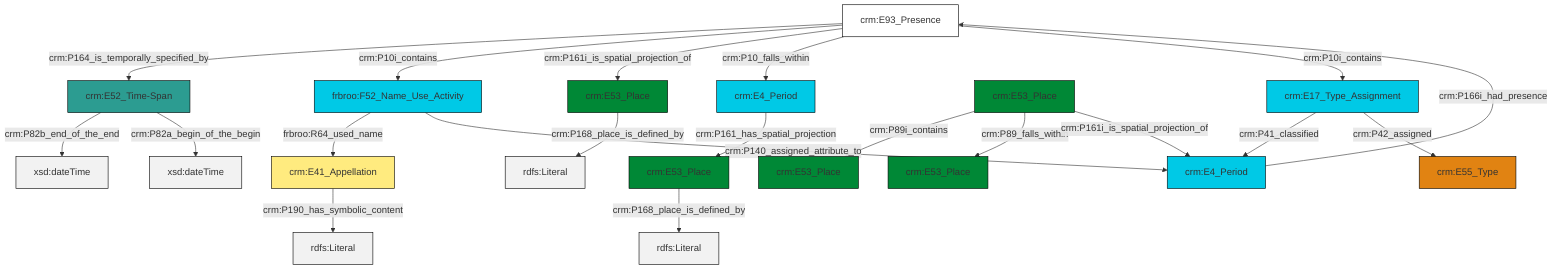 graph TD
classDef Literal fill:#f2f2f2,stroke:#000000;
classDef CRM_Entity fill:#FFFFFF,stroke:#000000;
classDef Temporal_Entity fill:#00C9E6, stroke:#000000;
classDef Type fill:#E18312, stroke:#000000;
classDef Time-Span fill:#2C9C91, stroke:#000000;
classDef Appellation fill:#FFEB7F, stroke:#000000;
classDef Place fill:#008836, stroke:#000000;
classDef Persistent_Item fill:#B266B2, stroke:#000000;
classDef Conceptual_Object fill:#FFD700, stroke:#000000;
classDef Physical_Thing fill:#D2B48C, stroke:#000000;
classDef Actor fill:#f58aad, stroke:#000000;
classDef PC_Classes fill:#4ce600, stroke:#000000;
classDef Multi fill:#cccccc,stroke:#000000;

0["crm:E41_Appellation"]:::Appellation -->|crm:P190_has_symbolic_content| 1[rdfs:Literal]:::Literal
2["crm:E93_Presence"]:::CRM_Entity -->|crm:P164_is_temporally_specified_by| 3["crm:E52_Time-Span"]:::Time-Span
6["crm:E53_Place"]:::Place -->|crm:P168_place_is_defined_by| 7[rdfs:Literal]:::Literal
3["crm:E52_Time-Span"]:::Time-Span -->|crm:P82b_end_of_the_end| 8[xsd:dateTime]:::Literal
9["crm:E4_Period"]:::Temporal_Entity -->|crm:P161_has_spatial_projection| 10["crm:E53_Place"]:::Place
12["crm:E53_Place"]:::Place -->|crm:P89i_contains| 13["crm:E53_Place"]:::Place
17["crm:E17_Type_Assignment"]:::Temporal_Entity -->|crm:P41_classified| 14["crm:E4_Period"]:::Temporal_Entity
10["crm:E53_Place"]:::Place -->|crm:P168_place_is_defined_by| 18[rdfs:Literal]:::Literal
3["crm:E52_Time-Span"]:::Time-Span -->|crm:P82a_begin_of_the_begin| 20[xsd:dateTime]:::Literal
12["crm:E53_Place"]:::Place -->|crm:P89_falls_within| 21["crm:E53_Place"]:::Place
4["frbroo:F52_Name_Use_Activity"]:::Temporal_Entity -->|frbroo:R64_used_name| 0["crm:E41_Appellation"]:::Appellation
2["crm:E93_Presence"]:::CRM_Entity -->|crm:P10i_contains| 4["frbroo:F52_Name_Use_Activity"]:::Temporal_Entity
12["crm:E53_Place"]:::Place -->|crm:P161i_is_spatial_projection_of| 14["crm:E4_Period"]:::Temporal_Entity
2["crm:E93_Presence"]:::CRM_Entity -->|crm:P161i_is_spatial_projection_of| 6["crm:E53_Place"]:::Place
17["crm:E17_Type_Assignment"]:::Temporal_Entity -->|crm:P42_assigned| 26["crm:E55_Type"]:::Type
2["crm:E93_Presence"]:::CRM_Entity -->|crm:P10_falls_within| 9["crm:E4_Period"]:::Temporal_Entity
14["crm:E4_Period"]:::Temporal_Entity -->|crm:P166i_had_presence| 2["crm:E93_Presence"]:::CRM_Entity
4["frbroo:F52_Name_Use_Activity"]:::Temporal_Entity -->|crm:P140_assigned_attribute_to| 14["crm:E4_Period"]:::Temporal_Entity
2["crm:E93_Presence"]:::CRM_Entity -->|crm:P10i_contains| 17["crm:E17_Type_Assignment"]:::Temporal_Entity